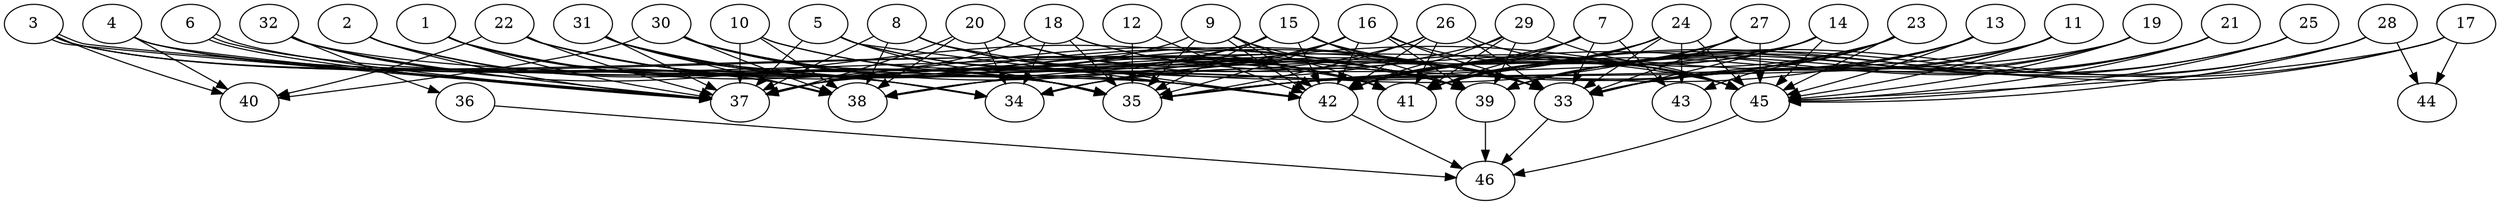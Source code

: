 // DAG (tier=3-complex, mode=data, n=46, ccr=0.508, fat=0.869, density=0.684, regular=0.231, jump=0.316, mindata=4194304, maxdata=33554432)
// DAG automatically generated by daggen at Sun Aug 24 16:33:35 2025
// /home/ermia/Project/Environments/daggen/bin/daggen --dot --ccr 0.508 --fat 0.869 --regular 0.231 --density 0.684 --jump 0.316 --mindata 4194304 --maxdata 33554432 -n 46 
digraph G {
  1 [size="184069771441874848", alpha="0.19", expect_size="92034885720937424"]
  1 -> 34 [size ="222227723190272"]
  1 -> 35 [size ="222227723190272"]
  1 -> 37 [size ="222227723190272"]
  1 -> 38 [size ="222227723190272"]
  1 -> 39 [size ="222227723190272"]
  2 [size="3942911772993546752", alpha="0.18", expect_size="1971455886496773376"]
  2 -> 34 [size ="1790320886939648"]
  2 -> 35 [size ="1790320886939648"]
  2 -> 37 [size ="1790320886939648"]
  3 [size="1625795676876138610688", alpha="0.03", expect_size="812897838438069305344"]
  3 -> 35 [size ="1106115886579712"]
  3 -> 37 [size ="1106115886579712"]
  3 -> 37 [size ="1106115886579712"]
  3 -> 39 [size ="1106115886579712"]
  3 -> 40 [size ="1106115886579712"]
  3 -> 41 [size ="1106115886579712"]
  4 [size="25438288728045952", alpha="0.11", expect_size="12719144364022976"]
  4 -> 35 [size ="1878387974995968"]
  4 -> 37 [size ="1878387974995968"]
  4 -> 40 [size ="1878387974995968"]
  4 -> 45 [size ="1878387974995968"]
  5 [size="13212497271946050", alpha="0.12", expect_size="6606248635973025"]
  5 -> 35 [size ="1509857635074048"]
  5 -> 37 [size ="1509857635074048"]
  5 -> 39 [size ="1509857635074048"]
  5 -> 41 [size ="1509857635074048"]
  5 -> 42 [size ="1509857635074048"]
  6 [size="57995867014759136", alpha="0.08", expect_size="28997933507379568"]
  6 -> 37 [size ="1046262623240192"]
  6 -> 37 [size ="1046262623240192"]
  6 -> 42 [size ="1046262623240192"]
  7 [size="33449801010754648", alpha="0.04", expect_size="16724900505377324"]
  7 -> 33 [size ="531515624652800"]
  7 -> 37 [size ="531515624652800"]
  7 -> 41 [size ="531515624652800"]
  7 -> 42 [size ="531515624652800"]
  7 -> 43 [size ="531515624652800"]
  8 [size="6308144844479931392", alpha="0.13", expect_size="3154072422239965696"]
  8 -> 33 [size ="3960312034230272"]
  8 -> 37 [size ="3960312034230272"]
  8 -> 38 [size ="3960312034230272"]
  8 -> 39 [size ="3960312034230272"]
  8 -> 41 [size ="3960312034230272"]
  8 -> 42 [size ="3960312034230272"]
  9 [size="11599262233578054877184", alpha="0.20", expect_size="5799631116789027438592"]
  9 -> 33 [size ="4099304994111488"]
  9 -> 35 [size ="4099304994111488"]
  9 -> 37 [size ="4099304994111488"]
  9 -> 41 [size ="4099304994111488"]
  9 -> 42 [size ="4099304994111488"]
  9 -> 42 [size ="4099304994111488"]
  10 [size="10917314236844244729856", alpha="0.17", expect_size="5458657118422122364928"]
  10 -> 33 [size ="3937016131616768"]
  10 -> 37 [size ="3937016131616768"]
  10 -> 38 [size ="3937016131616768"]
  10 -> 41 [size ="3937016131616768"]
  11 [size="61217170772567472", alpha="0.19", expect_size="30608585386283736"]
  11 -> 33 [size ="3740712579366912"]
  11 -> 35 [size ="3740712579366912"]
  11 -> 41 [size ="3740712579366912"]
  11 -> 45 [size ="3740712579366912"]
  12 [size="1612356504317449216", alpha="0.11", expect_size="806178252158724608"]
  12 -> 35 [size ="1055275612110848"]
  12 -> 42 [size ="1055275612110848"]
  13 [size="60899098272792752", alpha="0.14", expect_size="30449549136396376"]
  13 -> 33 [size ="2441736899002368"]
  13 -> 35 [size ="2441736899002368"]
  13 -> 42 [size ="2441736899002368"]
  13 -> 45 [size ="2441736899002368"]
  14 [size="632328620629800517632", alpha="0.06", expect_size="316164310314900258816"]
  14 -> 33 [size ="589366183329792"]
  14 -> 37 [size ="589366183329792"]
  14 -> 39 [size ="589366183329792"]
  14 -> 42 [size ="589366183329792"]
  14 -> 45 [size ="589366183329792"]
  15 [size="14554006557505951367168", alpha="0.06", expect_size="7277003278752975683584"]
  15 -> 33 [size ="4768828428910592"]
  15 -> 35 [size ="4768828428910592"]
  15 -> 37 [size ="4768828428910592"]
  15 -> 38 [size ="4768828428910592"]
  15 -> 39 [size ="4768828428910592"]
  15 -> 42 [size ="4768828428910592"]
  15 -> 45 [size ="4768828428910592"]
  16 [size="64696052722528104", alpha="0.09", expect_size="32348026361264052"]
  16 -> 33 [size ="6261567733628928"]
  16 -> 34 [size ="6261567733628928"]
  16 -> 35 [size ="6261567733628928"]
  16 -> 37 [size ="6261567733628928"]
  16 -> 39 [size ="6261567733628928"]
  16 -> 42 [size ="6261567733628928"]
  16 -> 45 [size ="6261567733628928"]
  17 [size="327384353661906048", alpha="0.12", expect_size="163692176830953024"]
  17 -> 33 [size ="8574908783132672"]
  17 -> 39 [size ="8574908783132672"]
  17 -> 44 [size ="8574908783132672"]
  17 -> 45 [size ="8574908783132672"]
  18 [size="3952225882122223616000", alpha="0.20", expect_size="1976112941061111808000"]
  18 -> 33 [size ="1999790460108800"]
  18 -> 34 [size ="1999790460108800"]
  18 -> 35 [size ="1999790460108800"]
  18 -> 37 [size ="1999790460108800"]
  18 -> 45 [size ="1999790460108800"]
  19 [size="5416169448144896000000", alpha="0.14", expect_size="2708084724072448000000"]
  19 -> 33 [size ="2467278356480000"]
  19 -> 35 [size ="2467278356480000"]
  19 -> 39 [size ="2467278356480000"]
  19 -> 45 [size ="2467278356480000"]
  20 [size="13216306483199627264", alpha="0.07", expect_size="6608153241599813632"]
  20 -> 33 [size ="7384068509401088"]
  20 -> 34 [size ="7384068509401088"]
  20 -> 37 [size ="7384068509401088"]
  20 -> 38 [size ="7384068509401088"]
  20 -> 39 [size ="7384068509401088"]
  20 -> 45 [size ="7384068509401088"]
  21 [size="21386722642545902354432", alpha="0.19", expect_size="10693361321272951177216"]
  21 -> 33 [size ="6163860650196992"]
  21 -> 39 [size ="6163860650196992"]
  21 -> 42 [size ="6163860650196992"]
  21 -> 45 [size ="6163860650196992"]
  22 [size="9975646464456862", alpha="0.17", expect_size="4987823232228431"]
  22 -> 33 [size ="629108690124800"]
  22 -> 35 [size ="629108690124800"]
  22 -> 37 [size ="629108690124800"]
  22 -> 39 [size ="629108690124800"]
  22 -> 40 [size ="629108690124800"]
  23 [size="145283146696033760", alpha="0.06", expect_size="72641573348016880"]
  23 -> 33 [size ="2943774686707712"]
  23 -> 34 [size ="2943774686707712"]
  23 -> 35 [size ="2943774686707712"]
  23 -> 42 [size ="2943774686707712"]
  23 -> 43 [size ="2943774686707712"]
  23 -> 45 [size ="2943774686707712"]
  24 [size="19896095883618494185472", alpha="0.15", expect_size="9948047941809247092736"]
  24 -> 33 [size ="5874017424637952"]
  24 -> 35 [size ="5874017424637952"]
  24 -> 38 [size ="5874017424637952"]
  24 -> 41 [size ="5874017424637952"]
  24 -> 42 [size ="5874017424637952"]
  24 -> 43 [size ="5874017424637952"]
  24 -> 45 [size ="5874017424637952"]
  25 [size="12422381540455703642112", alpha="0.01", expect_size="6211190770227851821056"]
  25 -> 39 [size ="4291013652774912"]
  25 -> 41 [size ="4291013652774912"]
  25 -> 45 [size ="4291013652774912"]
  26 [size="7165347288137469952", alpha="0.19", expect_size="3582673644068734976"]
  26 -> 33 [size ="2829869134118912"]
  26 -> 34 [size ="2829869134118912"]
  26 -> 35 [size ="2829869134118912"]
  26 -> 41 [size ="2829869134118912"]
  26 -> 42 [size ="2829869134118912"]
  26 -> 45 [size ="2829869134118912"]
  27 [size="66270730023225096", alpha="0.03", expect_size="33135365011612548"]
  27 -> 33 [size ="1041770624319488"]
  27 -> 38 [size ="1041770624319488"]
  27 -> 41 [size ="1041770624319488"]
  27 -> 42 [size ="1041770624319488"]
  27 -> 45 [size ="1041770624319488"]
  28 [size="8124183508404187136", alpha="0.06", expect_size="4062091754202093568"]
  28 -> 39 [size ="2789339876556800"]
  28 -> 41 [size ="2789339876556800"]
  28 -> 44 [size ="2789339876556800"]
  28 -> 45 [size ="2789339876556800"]
  29 [size="3725558925758411309056", alpha="0.11", expect_size="1862779462879205654528"]
  29 -> 37 [size ="1922579371655168"]
  29 -> 39 [size ="1922579371655168"]
  29 -> 41 [size ="1922579371655168"]
  29 -> 42 [size ="1922579371655168"]
  29 -> 45 [size ="1922579371655168"]
  30 [size="158131607176360672", alpha="0.04", expect_size="79065803588180336"]
  30 -> 35 [size ="4503414977331200"]
  30 -> 38 [size ="4503414977331200"]
  30 -> 40 [size ="4503414977331200"]
  30 -> 41 [size ="4503414977331200"]
  30 -> 42 [size ="4503414977331200"]
  30 -> 45 [size ="4503414977331200"]
  31 [size="1235193655460309762048", alpha="0.00", expect_size="617596827730154881024"]
  31 -> 33 [size ="920972555190272"]
  31 -> 34 [size ="920972555190272"]
  31 -> 35 [size ="920972555190272"]
  31 -> 37 [size ="920972555190272"]
  31 -> 38 [size ="920972555190272"]
  31 -> 42 [size ="920972555190272"]
  32 [size="12666178401843655213056", alpha="0.06", expect_size="6333089200921827606528"]
  32 -> 36 [size ="4346974115463168"]
  32 -> 37 [size ="4346974115463168"]
  32 -> 38 [size ="4346974115463168"]
  32 -> 41 [size ="4346974115463168"]
  32 -> 42 [size ="4346974115463168"]
  33 [size="31593926078715692", alpha="0.19", expect_size="15796963039357846"]
  33 -> 46 [size ="2398706519244800"]
  34 [size="10393608114036140032", alpha="0.03", expect_size="5196804057018070016"]
  35 [size="3272758952243207602176", alpha="0.17", expect_size="1636379476121603801088"]
  36 [size="137403506154703392", alpha="0.17", expect_size="68701753077351696"]
  36 -> 46 [size ="2746370163212288"]
  37 [size="1853107555765583872000", alpha="0.19", expect_size="926553777882791936000"]
  38 [size="387848626566063680", alpha="0.02", expect_size="193924313283031840"]
  39 [size="72090219445224608", alpha="0.00", expect_size="36045109722612304"]
  39 -> 46 [size ="1703411712000000"]
  40 [size="19725021912750444544", alpha="0.06", expect_size="9862510956375222272"]
  41 [size="33618305812847885549568", alpha="0.17", expect_size="16809152906423942774784"]
  42 [size="121100275417765648", alpha="0.07", expect_size="60550137708882824"]
  42 -> 46 [size ="162920600174592"]
  43 [size="15800251157554659328000", alpha="0.04", expect_size="7900125578777329664000"]
  44 [size="260564417138121600", alpha="0.05", expect_size="130282208569060800"]
  45 [size="19959320170752638976000", alpha="0.13", expect_size="9979660085376319488000"]
  45 -> 46 [size ="5886454844620800"]
  46 [size="35600366200662656", alpha="0.13", expect_size="17800183100331328"]
}
